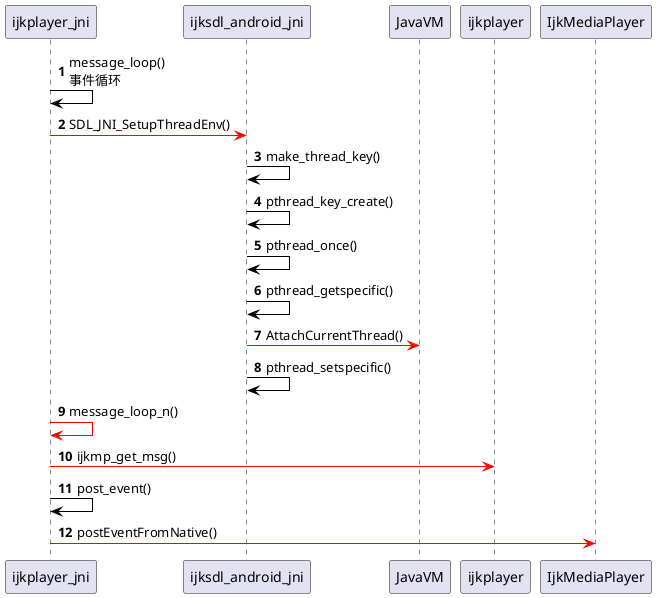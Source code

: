 @startuml
autonumber



ijkplayer_jni [#000000]-> ijkplayer_jni:message_loop()\n事件循环


ijkplayer_jni [#FF0000]-> ijksdl_android_jni:SDL_JNI_SetupThreadEnv()

ijksdl_android_jni [#000000]-> ijksdl_android_jni:make_thread_key()

ijksdl_android_jni [#000000]-> ijksdl_android_jni:pthread_key_create()

ijksdl_android_jni [#000000]-> ijksdl_android_jni:pthread_once()

ijksdl_android_jni [#000000]-> ijksdl_android_jni:pthread_getspecific()

ijksdl_android_jni [#FF0000]-> JavaVM:AttachCurrentThread()

ijksdl_android_jni [#000000]-> ijksdl_android_jni:pthread_setspecific()

ijkplayer_jni [#FF0000]-> ijkplayer_jni:message_loop_n()


ijkplayer_jni [#FF0000]-> ijkplayer:ijkmp_get_msg()


ijkplayer_jni [#000000]-> ijkplayer_jni:post_event()

ijkplayer_jni [#FF0000]-> IjkMediaPlayer:postEventFromNative()



@enduml